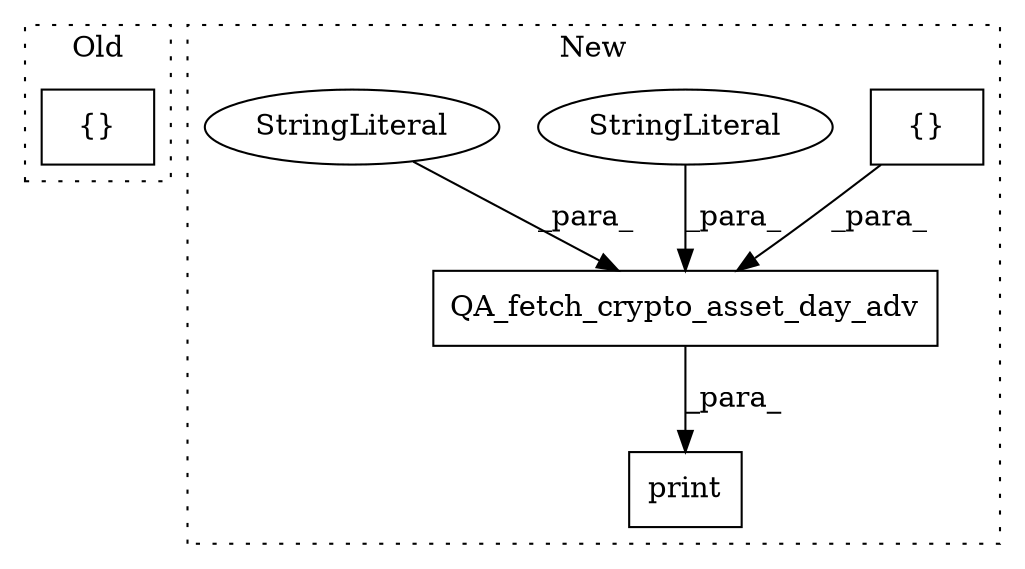 digraph G {
subgraph cluster0 {
1 [label="{}" a="4" s="21339,21369" l="1,1" shape="box"];
label = "Old";
style="dotted";
}
subgraph cluster1 {
2 [label="QA_fetch_crypto_asset_day_adv" a="32" s="21479,21601" l="30,1" shape="box"];
3 [label="print" a="32" s="21610,21626" l="6,1" shape="box"];
4 [label="{}" a="4" s="21353,21464" l="1,1" shape="box"];
5 [label="StringLiteral" a="45" s="21580" l="21" shape="ellipse"];
6 [label="StringLiteral" a="45" s="21567" l="12" shape="ellipse"];
label = "New";
style="dotted";
}
2 -> 3 [label="_para_"];
4 -> 2 [label="_para_"];
5 -> 2 [label="_para_"];
6 -> 2 [label="_para_"];
}